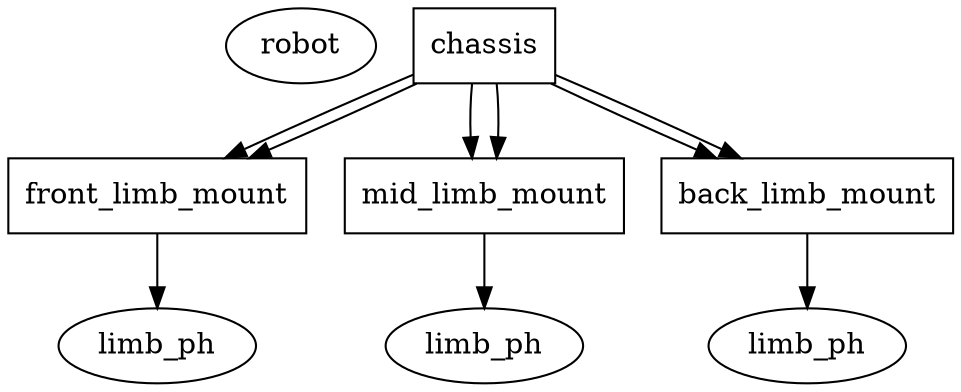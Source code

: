 digraph chassis {
  subgraph L {
    robot [label="robot"];
  }

  subgraph R {
    chassis [shape=capsule, length=0.3, density=5.0, base=true];
    front_limb_mount [shape=capsule, length=0.1, radius=0.025];
    mid_limb_mount [shape=capsule, length=0.1, radius=0.025];
    back_limb_mount [shape=capsule, length=0.1, radius=0.025];
    front_limbs_ph [label="limb_ph"];
    mid_limbs_ph [label="limb_ph"];
    back_limbs_ph [label="limb_ph"];
    chassis -> front_limb_mount [type=fixed, offset=0.0, axis_angle="0 1 0 90"];
    chassis -> front_limb_mount [type=fixed, offset=0.0, axis_angle="0 1 0 90",
                                 mirror=true];
    chassis -> mid_limb_mount [type=fixed, offset=0.5, axis_angle="0 1 0 90"];
    chassis -> mid_limb_mount [type=fixed, offset=0.5, axis_angle="0 1 0 90",
                               mirror=true];
    chassis -> back_limb_mount [type=fixed, offset=1.0, axis_angle="0 1 0 90"];
    chassis -> back_limb_mount [type=fixed, offset=1.0, axis_angle="0 1 0 90",
                                mirror=true];
    front_limb_mount -> front_limbs_ph;
    mid_limb_mount -> mid_limbs_ph;
    back_limb_mount -> back_limbs_ph;
  }
}

digraph limb_none {
  subgraph L {
    limb_ph [label="limb_ph"];
    chassis -> limb_mount -> limb_ph;
  }

  subgraph R {
    chassis;
  }
}

digraph limb_1_segment {
  subgraph L {
    limb_ph [label="limb_ph"];
    parent -> limb_ph [id="parent_edges"];
  }

  subgraph R {
    segment_ph_1 [label="segment_ph"];
    foot [shape=capsule, length=0.05, radius=0.025];
    parent -> segment_ph_1 [id="parent_edges"];
    segment_ph_1 -> foot [type=fixed];
  }
}

digraph limb_2_segments {
  subgraph L {
    limb_ph [label="limb_ph"];
    parent -> limb_ph [id="parent_edges"];
  }

  subgraph R {
    segment_ph_1 [label="segment_ph"];
    segment_ph_2 [label="segment_ph"];
    foot [shape=capsule, length=0.05, radius=0.025];
    parent -> segment_ph_1 [id="parent_edges"];
    segment_ph_1 -> segment_ph_2;
    segment_ph_2 -> foot [type=fixed];
  }
}

digraph limb_3_segments {
  subgraph L {
    limb_ph [label="limb_ph"];
    parent -> limb_ph [id="parent_edges"];
  }

  subgraph R {
    segment_ph_1 [label="segment_ph"];
    segment_ph_2 [label="segment_ph"];
    segment_ph_3 [label="segment_ph"];
    foot [shape=capsule, length=0.05, radius=0.025];
    parent -> segment_ph_1 [id="parent_edges"];
    segment_ph_1 -> segment_ph_2 -> segment_ph_3;
    segment_ph_3 -> foot [type=fixed];
  }
}

digraph left_roll_segment {
  subgraph L {
    segment_ph [label="segment_ph"];
    parent -> segment_ph;
    segment_ph -> child [id="child_edges"];
  }

  subgraph R {
    link [shape=capsule, length=0.1, radius=0.025];
    parent -> link [type=hinge, axis_angle="0 1 0 -90", joint_axis="1 0 0"];
    link -> child [id="child_edges"];
  }
}

digraph right_roll_segment {
  subgraph L {
    segment_ph [label="segment_ph"];
    parent -> segment_ph;
    segment_ph -> child [id="child_edges"];
  }

  subgraph R {
    link [shape=capsule, length=0.1, radius=0.025];
    parent -> link [type=hinge, axis_angle="0 1 0 90", joint_axis="1 0 0"];
    link -> child [id="child_edges"];
  }
}

digraph swing_segment {
  subgraph L {
    segment_ph [label="segment_ph"];
    parent -> segment_ph;
    segment_ph -> child [id="child_edges"];
  }

  subgraph R {
    link [shape=capsule, length=0.1, radius=0.025];
    parent -> link [type=hinge, joint_axis="0 1 0", color="0 0.5 0"];
    link -> child [id="child_edges"];
  }
}

digraph acute_lift_segment {
  subgraph L {
    segment_ph [label="segment_ph"];
    parent -> segment_ph;
    segment_ph -> child [id="child_edges"];
  }

  subgraph R {
    link [shape=capsule, length=0.1, radius=0.025];
    parent -> link [type=hinge, axis_angle="0 0 1 120", joint_axis="0 0 1"];
    link -> child [id="child_edges"];
  }
}

digraph obtuse_lift_segment {
  subgraph L {
    segment_ph [label="segment_ph"];
    parent -> segment_ph;
    segment_ph -> child [id="child_edges"];
  }

  subgraph R {
    link [shape=capsule, length=0.1, radius=0.025];
    parent -> link [type=hinge, axis_angle="0 0 1 60", joint_axis="0 0 1"];
    link -> child [id="child_edges"];
  }
}

digraph backwards_lift_segment {
  subgraph L {
    segment_ph [label="segment_ph"];
    parent -> segment_ph;
    segment_ph -> child [id="child_edges"];
  }

  subgraph R {
    link [shape=capsule, length=0.1, radius=0.025];
    parent -> link [type=hinge, axis_angle="0 0 1 -60", joint_axis="0 0 1"];
    link -> child [id="child_edges"];
  }
}
